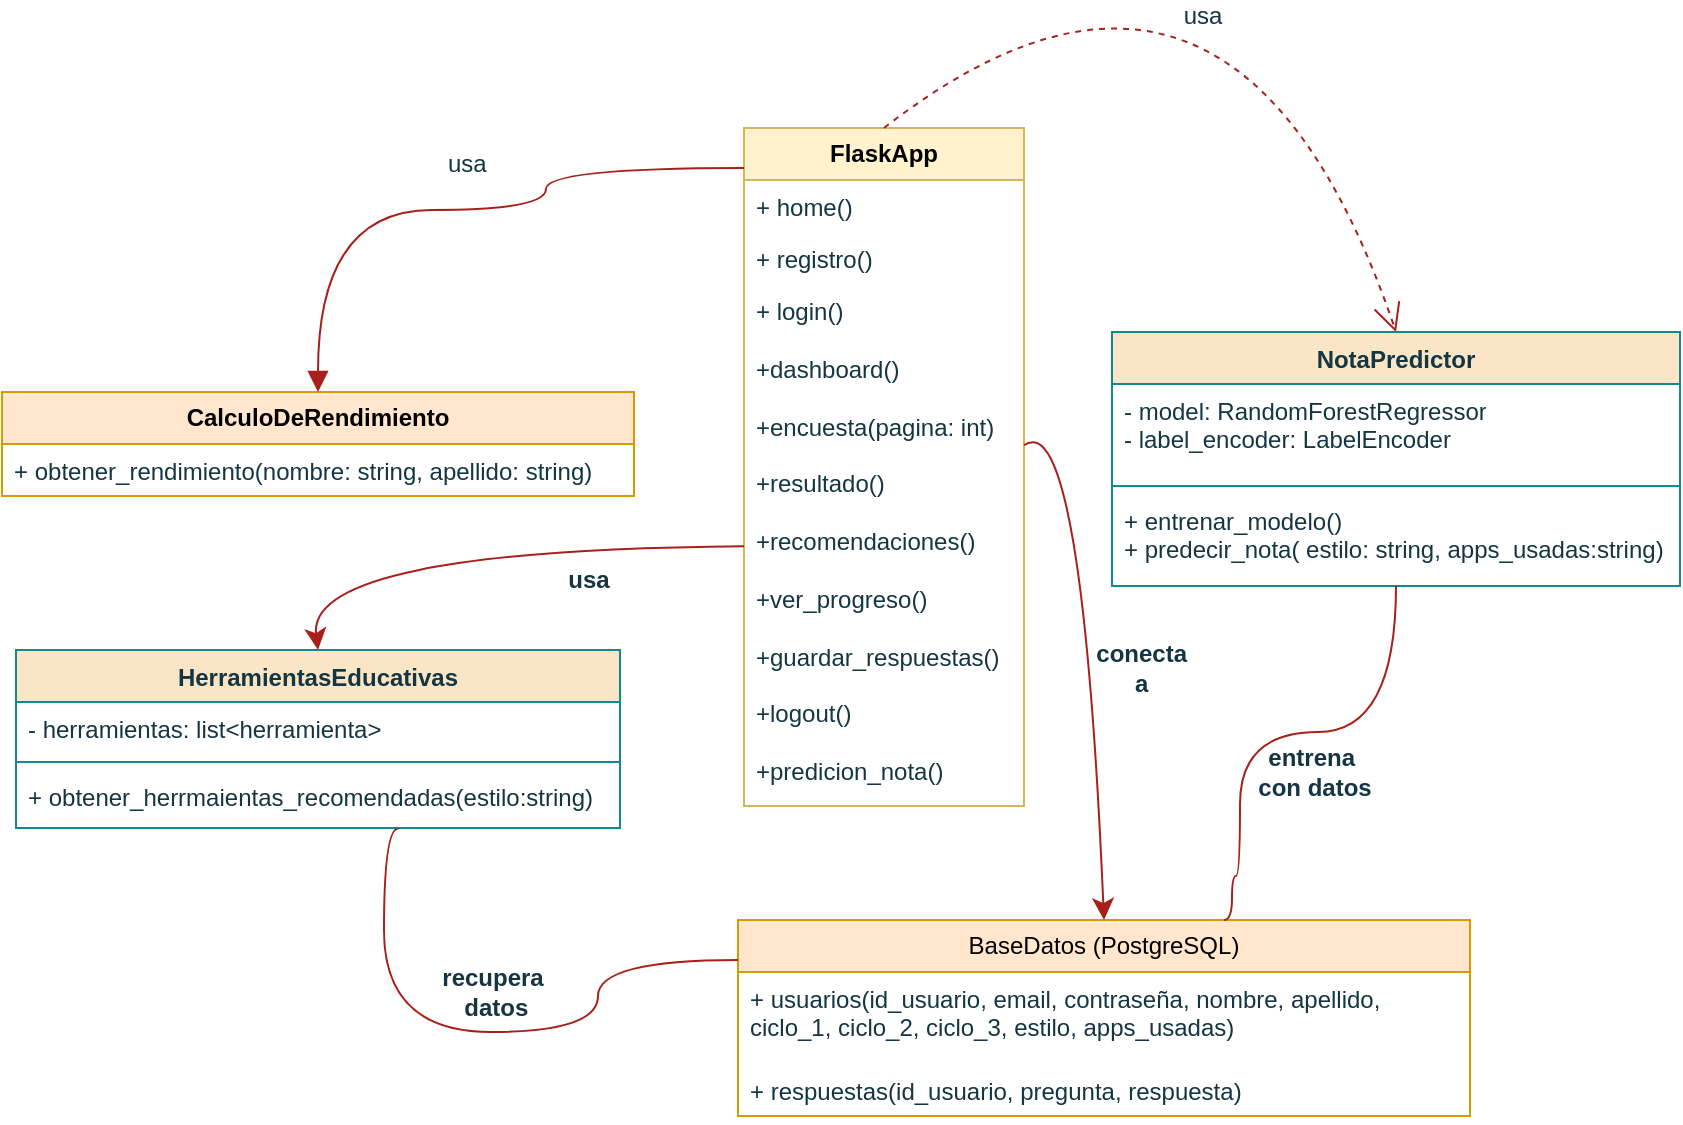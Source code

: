 <mxfile version="26.0.16">
  <diagram name="Página-1" id="F8pgxA51Tz42SVeGNt14">
    <mxGraphModel dx="1595" dy="-128" grid="0" gridSize="10" guides="1" tooltips="1" connect="1" arrows="1" fold="1" page="0" pageScale="1" pageWidth="827" pageHeight="1169" math="0" shadow="0">
      <root>
        <mxCell id="0" />
        <mxCell id="1" parent="0" />
        <mxCell id="XNftHL0wlCTCGfxld8L4-2" value="&lt;b&gt;FlaskApp&lt;/b&gt;" style="swimlane;fontStyle=0;childLayout=stackLayout;horizontal=1;startSize=26;fillColor=#fff2cc;horizontalStack=0;resizeParent=1;resizeParentMax=0;resizeLast=0;collapsible=1;marginBottom=0;whiteSpace=wrap;html=1;labelBackgroundColor=none;strokeColor=#d6b656;" vertex="1" parent="1">
          <mxGeometry x="288" y="940" width="140" height="339" as="geometry" />
        </mxCell>
        <mxCell id="XNftHL0wlCTCGfxld8L4-3" value="+ home()" style="text;strokeColor=none;fillColor=none;align=left;verticalAlign=top;spacingLeft=4;spacingRight=4;overflow=hidden;rotatable=0;points=[[0,0.5],[1,0.5]];portConstraint=eastwest;whiteSpace=wrap;html=1;labelBackgroundColor=none;fontColor=#143642;" vertex="1" parent="XNftHL0wlCTCGfxld8L4-2">
          <mxGeometry y="26" width="140" height="26" as="geometry" />
        </mxCell>
        <mxCell id="XNftHL0wlCTCGfxld8L4-4" value="+ registro()" style="text;strokeColor=none;fillColor=none;align=left;verticalAlign=top;spacingLeft=4;spacingRight=4;overflow=hidden;rotatable=0;points=[[0,0.5],[1,0.5]];portConstraint=eastwest;whiteSpace=wrap;html=1;labelBackgroundColor=none;fontColor=#143642;" vertex="1" parent="XNftHL0wlCTCGfxld8L4-2">
          <mxGeometry y="52" width="140" height="26" as="geometry" />
        </mxCell>
        <mxCell id="XNftHL0wlCTCGfxld8L4-5" value="+ login()&lt;div&gt;&lt;br&gt;&lt;/div&gt;&lt;div&gt;+dashboard()&lt;/div&gt;&lt;div&gt;&lt;br&gt;&lt;/div&gt;&lt;div&gt;+encuesta(pagina: int)&lt;/div&gt;&lt;div&gt;&lt;br&gt;&lt;/div&gt;&lt;div&gt;+resultado()&lt;/div&gt;&lt;div&gt;&lt;br&gt;&lt;/div&gt;&lt;div&gt;+recomendaciones()&lt;/div&gt;&lt;div&gt;&lt;br&gt;&lt;/div&gt;&lt;div&gt;+ver_progreso()&lt;/div&gt;&lt;div&gt;&lt;br&gt;&lt;/div&gt;&lt;div&gt;+guardar_respuestas()&lt;/div&gt;&lt;div&gt;&lt;br&gt;&lt;/div&gt;&lt;div&gt;+logout()&lt;/div&gt;&lt;div&gt;&lt;br&gt;&lt;/div&gt;&lt;div&gt;+predicion_nota()&lt;br&gt;&lt;div&gt;&lt;br&gt;&lt;/div&gt;&lt;/div&gt;" style="text;strokeColor=none;fillColor=none;align=left;verticalAlign=top;spacingLeft=4;spacingRight=4;overflow=hidden;rotatable=0;points=[[0,0.5],[1,0.5]];portConstraint=eastwest;whiteSpace=wrap;html=1;labelBackgroundColor=none;fontColor=#143642;" vertex="1" parent="XNftHL0wlCTCGfxld8L4-2">
          <mxGeometry y="78" width="140" height="261" as="geometry" />
        </mxCell>
        <mxCell id="XNftHL0wlCTCGfxld8L4-6" value="HerramientasEducativas" style="swimlane;fontStyle=1;align=center;verticalAlign=top;childLayout=stackLayout;horizontal=1;startSize=26;horizontalStack=0;resizeParent=1;resizeParentMax=0;resizeLast=0;collapsible=1;marginBottom=0;whiteSpace=wrap;html=1;labelBackgroundColor=none;fillColor=#FAE5C7;strokeColor=#0F8B8D;fontColor=#143642;" vertex="1" parent="1">
          <mxGeometry x="-76" y="1201" width="302" height="89" as="geometry" />
        </mxCell>
        <mxCell id="XNftHL0wlCTCGfxld8L4-7" value="- herramientas: list&amp;lt;herramienta&amp;gt;" style="text;strokeColor=none;fillColor=none;align=left;verticalAlign=top;spacingLeft=4;spacingRight=4;overflow=hidden;rotatable=0;points=[[0,0.5],[1,0.5]];portConstraint=eastwest;whiteSpace=wrap;html=1;labelBackgroundColor=none;fontColor=#143642;" vertex="1" parent="XNftHL0wlCTCGfxld8L4-6">
          <mxGeometry y="26" width="302" height="26" as="geometry" />
        </mxCell>
        <mxCell id="XNftHL0wlCTCGfxld8L4-8" value="" style="line;strokeWidth=1;fillColor=none;align=left;verticalAlign=middle;spacingTop=-1;spacingLeft=3;spacingRight=3;rotatable=0;labelPosition=right;points=[];portConstraint=eastwest;strokeColor=#0F8B8D;labelBackgroundColor=none;fontColor=#143642;" vertex="1" parent="XNftHL0wlCTCGfxld8L4-6">
          <mxGeometry y="52" width="302" height="8" as="geometry" />
        </mxCell>
        <mxCell id="XNftHL0wlCTCGfxld8L4-9" value="+ obtener_herrmaientas_recomendadas(estilo:string)" style="text;strokeColor=none;fillColor=none;align=left;verticalAlign=top;spacingLeft=4;spacingRight=4;overflow=hidden;rotatable=0;points=[[0,0.5],[1,0.5]];portConstraint=eastwest;whiteSpace=wrap;html=1;labelBackgroundColor=none;fontColor=#143642;" vertex="1" parent="XNftHL0wlCTCGfxld8L4-6">
          <mxGeometry y="60" width="302" height="29" as="geometry" />
        </mxCell>
        <mxCell id="XNftHL0wlCTCGfxld8L4-10" value="&lt;b&gt;CalculoDeRendimiento&lt;/b&gt;" style="swimlane;fontStyle=0;childLayout=stackLayout;horizontal=1;startSize=26;fillColor=#ffe6cc;horizontalStack=0;resizeParent=1;resizeParentMax=0;resizeLast=0;collapsible=1;marginBottom=0;whiteSpace=wrap;html=1;labelBackgroundColor=none;strokeColor=#d79b00;" vertex="1" parent="1">
          <mxGeometry x="-83" y="1072" width="316" height="52" as="geometry" />
        </mxCell>
        <mxCell id="XNftHL0wlCTCGfxld8L4-11" value="+ obtener_rendimiento(nombre: string, apellido: string)" style="text;strokeColor=none;fillColor=none;align=left;verticalAlign=top;spacingLeft=4;spacingRight=4;overflow=hidden;rotatable=0;points=[[0,0.5],[1,0.5]];portConstraint=eastwest;whiteSpace=wrap;html=1;labelBackgroundColor=none;fontColor=#143642;" vertex="1" parent="XNftHL0wlCTCGfxld8L4-10">
          <mxGeometry y="26" width="316" height="26" as="geometry" />
        </mxCell>
        <mxCell id="XNftHL0wlCTCGfxld8L4-14" value="NotaPredictor" style="swimlane;fontStyle=1;align=center;verticalAlign=top;childLayout=stackLayout;horizontal=1;startSize=26;horizontalStack=0;resizeParent=1;resizeParentMax=0;resizeLast=0;collapsible=1;marginBottom=0;whiteSpace=wrap;html=1;labelBackgroundColor=none;fillColor=#FAE5C7;strokeColor=#0F8B8D;fontColor=#143642;" vertex="1" parent="1">
          <mxGeometry x="472" y="1042" width="284" height="127" as="geometry" />
        </mxCell>
        <mxCell id="XNftHL0wlCTCGfxld8L4-15" value="- model: RandomForestRegressor&lt;div&gt;- label_encoder: LabelEncoder&lt;/div&gt;" style="text;strokeColor=none;fillColor=none;align=left;verticalAlign=top;spacingLeft=4;spacingRight=4;overflow=hidden;rotatable=0;points=[[0,0.5],[1,0.5]];portConstraint=eastwest;whiteSpace=wrap;html=1;labelBackgroundColor=none;fontColor=#143642;" vertex="1" parent="XNftHL0wlCTCGfxld8L4-14">
          <mxGeometry y="26" width="284" height="47" as="geometry" />
        </mxCell>
        <mxCell id="XNftHL0wlCTCGfxld8L4-16" value="" style="line;strokeWidth=1;fillColor=none;align=left;verticalAlign=middle;spacingTop=-1;spacingLeft=3;spacingRight=3;rotatable=0;labelPosition=right;points=[];portConstraint=eastwest;strokeColor=#0F8B8D;labelBackgroundColor=none;fontColor=#143642;" vertex="1" parent="XNftHL0wlCTCGfxld8L4-14">
          <mxGeometry y="73" width="284" height="8" as="geometry" />
        </mxCell>
        <mxCell id="XNftHL0wlCTCGfxld8L4-17" value="+ entrenar_modelo()&lt;div&gt;+ predecir_nota( estilo: string, apps_usadas:string)&lt;/div&gt;" style="text;strokeColor=none;fillColor=none;align=left;verticalAlign=top;spacingLeft=4;spacingRight=4;overflow=hidden;rotatable=0;points=[[0,0.5],[1,0.5]];portConstraint=eastwest;whiteSpace=wrap;html=1;labelBackgroundColor=none;fontColor=#143642;" vertex="1" parent="XNftHL0wlCTCGfxld8L4-14">
          <mxGeometry y="81" width="284" height="46" as="geometry" />
        </mxCell>
        <mxCell id="XNftHL0wlCTCGfxld8L4-18" value="BaseDatos (PostgreSQL)" style="swimlane;fontStyle=0;childLayout=stackLayout;horizontal=1;startSize=26;fillColor=#ffe6cc;horizontalStack=0;resizeParent=1;resizeParentMax=0;resizeLast=0;collapsible=1;marginBottom=0;whiteSpace=wrap;html=1;labelBackgroundColor=none;strokeColor=#d79b00;" vertex="1" parent="1">
          <mxGeometry x="285" y="1336" width="366" height="98" as="geometry" />
        </mxCell>
        <mxCell id="XNftHL0wlCTCGfxld8L4-19" value="+ usuarios(id_usuario, email, contraseña, nombre, apellido, ciclo_1, ciclo_2, ciclo_3, estilo, apps_usadas)" style="text;strokeColor=none;fillColor=none;align=left;verticalAlign=top;spacingLeft=4;spacingRight=4;overflow=hidden;rotatable=0;points=[[0,0.5],[1,0.5]];portConstraint=eastwest;whiteSpace=wrap;html=1;labelBackgroundColor=none;fontColor=#143642;" vertex="1" parent="XNftHL0wlCTCGfxld8L4-18">
          <mxGeometry y="26" width="366" height="46" as="geometry" />
        </mxCell>
        <mxCell id="XNftHL0wlCTCGfxld8L4-20" value="+ respuestas(id_usuario, pregunta, respuesta)" style="text;strokeColor=none;fillColor=none;align=left;verticalAlign=top;spacingLeft=4;spacingRight=4;overflow=hidden;rotatable=0;points=[[0,0.5],[1,0.5]];portConstraint=eastwest;whiteSpace=wrap;html=1;labelBackgroundColor=none;fontColor=#143642;" vertex="1" parent="XNftHL0wlCTCGfxld8L4-18">
          <mxGeometry y="72" width="366" height="26" as="geometry" />
        </mxCell>
        <mxCell id="XNftHL0wlCTCGfxld8L4-23" style="edgeStyle=none;curved=1;rounded=0;orthogonalLoop=1;jettySize=auto;html=1;entryX=0.5;entryY=0;entryDx=0;entryDy=0;fontSize=12;startSize=8;endSize=8;labelBackgroundColor=none;strokeColor=#A8201A;fontColor=default;" edge="1" parent="1" source="XNftHL0wlCTCGfxld8L4-5" target="XNftHL0wlCTCGfxld8L4-18">
          <mxGeometry relative="1" as="geometry">
            <Array as="points">
              <mxPoint x="457" y="1078" />
            </Array>
          </mxGeometry>
        </mxCell>
        <mxCell id="XNftHL0wlCTCGfxld8L4-27" style="edgeStyle=none;curved=1;rounded=0;orthogonalLoop=1;jettySize=auto;html=1;entryX=0.5;entryY=0;entryDx=0;entryDy=0;fontSize=12;startSize=8;endSize=8;labelBackgroundColor=none;strokeColor=#A8201A;fontColor=default;" edge="1" parent="1" source="XNftHL0wlCTCGfxld8L4-5" target="XNftHL0wlCTCGfxld8L4-6">
          <mxGeometry relative="1" as="geometry">
            <Array as="points">
              <mxPoint x="69" y="1151" />
            </Array>
          </mxGeometry>
        </mxCell>
        <mxCell id="XNftHL0wlCTCGfxld8L4-30" value="usa" style="endArrow=open;endSize=12;dashed=1;html=1;rounded=0;strokeColor=#A8201A;fontSize=12;fontColor=#143642;curved=1;fillColor=#FAE5C7;exitX=0.5;exitY=0;exitDx=0;exitDy=0;entryX=0.5;entryY=0;entryDx=0;entryDy=0;" edge="1" parent="1" source="XNftHL0wlCTCGfxld8L4-2" target="XNftHL0wlCTCGfxld8L4-14">
          <mxGeometry x="0.235" y="-41" width="160" relative="1" as="geometry">
            <mxPoint x="269" y="1224" as="sourcePoint" />
            <mxPoint x="537" y="895" as="targetPoint" />
            <Array as="points">
              <mxPoint x="533" y="804" />
            </Array>
            <mxPoint as="offset" />
          </mxGeometry>
        </mxCell>
        <mxCell id="XNftHL0wlCTCGfxld8L4-37" value="usa" style="endArrow=block;endFill=1;html=1;edgeStyle=orthogonalEdgeStyle;align=left;verticalAlign=top;rounded=0;strokeColor=#A8201A;fontSize=12;fontColor=#143642;startSize=8;endSize=8;curved=1;fillColor=#FAE5C7;entryX=0.5;entryY=0;entryDx=0;entryDy=0;exitX=0;exitY=0.059;exitDx=0;exitDy=0;exitPerimeter=0;" edge="1" parent="1">
          <mxGeometry x="0.052" y="-37" relative="1" as="geometry">
            <mxPoint x="288" y="960.001" as="sourcePoint" />
            <mxPoint x="75" y="1072.0" as="targetPoint" />
            <Array as="points">
              <mxPoint x="189" y="960" />
              <mxPoint x="189" y="981" />
              <mxPoint x="75" y="981" />
            </Array>
            <mxPoint as="offset" />
          </mxGeometry>
        </mxCell>
        <mxCell id="XNftHL0wlCTCGfxld8L4-41" value="recupera&lt;div&gt;&amp;nbsp;datos&lt;/div&gt;" style="text;align=center;fontStyle=1;verticalAlign=middle;spacingLeft=3;spacingRight=3;strokeColor=none;rotatable=0;points=[[0,0.5],[1,0.5]];portConstraint=eastwest;html=1;fontColor=#143642;" vertex="1" parent="1">
          <mxGeometry x="122" y="1359" width="80" height="26" as="geometry" />
        </mxCell>
        <mxCell id="XNftHL0wlCTCGfxld8L4-42" value="usa" style="text;align=center;fontStyle=1;verticalAlign=middle;spacingLeft=3;spacingRight=3;strokeColor=none;rotatable=0;points=[[0,0.5],[1,0.5]];portConstraint=eastwest;html=1;fontColor=#143642;" vertex="1" parent="1">
          <mxGeometry x="170" y="1153" width="80" height="26" as="geometry" />
        </mxCell>
        <mxCell id="XNftHL0wlCTCGfxld8L4-43" value="conecta&amp;nbsp;&lt;div&gt;a&amp;nbsp;&lt;/div&gt;" style="text;align=center;fontStyle=1;verticalAlign=middle;spacingLeft=3;spacingRight=3;strokeColor=none;rotatable=0;points=[[0,0.5],[1,0.5]];portConstraint=eastwest;html=1;fontColor=#143642;" vertex="1" parent="1">
          <mxGeometry x="448" y="1197" width="80" height="26" as="geometry" />
        </mxCell>
        <mxCell id="XNftHL0wlCTCGfxld8L4-45" value="entrena&amp;nbsp;&lt;div&gt;con datos&lt;/div&gt;" style="text;align=center;fontStyle=1;verticalAlign=middle;spacingLeft=3;spacingRight=3;strokeColor=none;rotatable=0;points=[[0,0.5],[1,0.5]];portConstraint=eastwest;html=1;fontColor=#143642;" vertex="1" parent="1">
          <mxGeometry x="533" y="1249" width="80" height="26" as="geometry" />
        </mxCell>
        <mxCell id="XNftHL0wlCTCGfxld8L4-52" value="" style="endArrow=none;html=1;edgeStyle=orthogonalEdgeStyle;rounded=0;strokeColor=#A8201A;fontSize=12;fontColor=#143642;startSize=8;endSize=8;curved=1;fillColor=#FAE5C7;exitX=0.633;exitY=1.01;exitDx=0;exitDy=0;exitPerimeter=0;" edge="1" parent="1" source="XNftHL0wlCTCGfxld8L4-9">
          <mxGeometry relative="1" as="geometry">
            <mxPoint x="108" y="1325" as="sourcePoint" />
            <mxPoint x="285" y="1356" as="targetPoint" />
            <Array as="points">
              <mxPoint x="108" y="1290" />
              <mxPoint x="108" y="1392" />
              <mxPoint x="215" y="1392" />
              <mxPoint x="215" y="1356" />
            </Array>
          </mxGeometry>
        </mxCell>
        <mxCell id="XNftHL0wlCTCGfxld8L4-55" value="" style="endArrow=none;html=1;edgeStyle=orthogonalEdgeStyle;rounded=0;strokeColor=#A8201A;fontSize=12;fontColor=#143642;startSize=8;endSize=8;curved=1;fillColor=#FAE5C7;exitX=0.664;exitY=0;exitDx=0;exitDy=0;exitPerimeter=0;" edge="1" parent="1" source="XNftHL0wlCTCGfxld8L4-18" target="XNftHL0wlCTCGfxld8L4-17">
          <mxGeometry relative="1" as="geometry">
            <mxPoint x="532" y="1318" as="sourcePoint" />
            <mxPoint x="662" y="1242" as="targetPoint" />
            <Array as="points">
              <mxPoint x="532" y="1336" />
              <mxPoint x="532" y="1314" />
              <mxPoint x="536" y="1314" />
              <mxPoint x="536" y="1242" />
              <mxPoint x="614" y="1242" />
            </Array>
          </mxGeometry>
        </mxCell>
      </root>
    </mxGraphModel>
  </diagram>
</mxfile>
